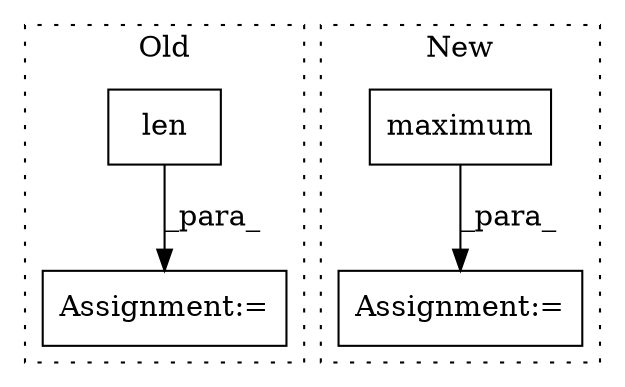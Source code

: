 digraph G {
subgraph cluster0 {
1 [label="len" a="32" s="2702,2726" l="4,1" shape="box"];
3 [label="Assignment:=" a="7" s="2652" l="1" shape="box"];
label = "Old";
style="dotted";
}
subgraph cluster1 {
2 [label="maximum" a="32" s="2276,2302" l="8,1" shape="box"];
4 [label="Assignment:=" a="7" s="2269" l="1" shape="box"];
label = "New";
style="dotted";
}
1 -> 3 [label="_para_"];
2 -> 4 [label="_para_"];
}
